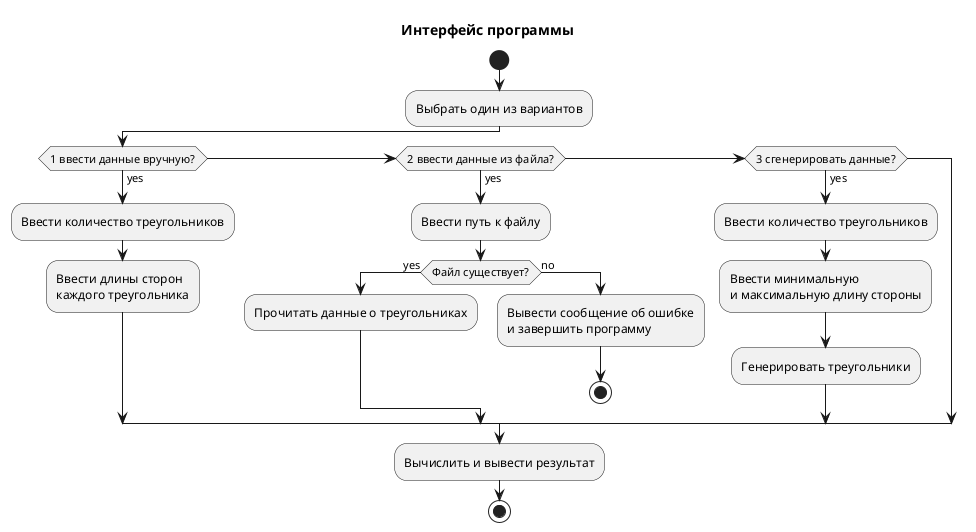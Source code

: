 @startuml
title Интерфейс программы

start

:Выбрать один из вариантов;
if (1 ввести данные вручную?) then (yes)
    :Ввести количество треугольников;
    :Ввести длины сторон
    каждого треугольника;
else if (2 ввести данные из файла?) then (yes)
    :Ввести путь к файлу;
    if (Файл существует?) then (yes)
        :Прочитать данные о треугольниках;
    else (no)
        :Вывести сообщение об ошибке
        и завершить программу;
        stop
    endif
else if (3 сгенерировать данные?) then (yes)
    :Ввести количество треугольников;
    :Ввести минимальную
    и максимальную длину стороны;
    :Генерировать треугольники;
endif
:Вычислить и вывести результат;
stop
@enduml
